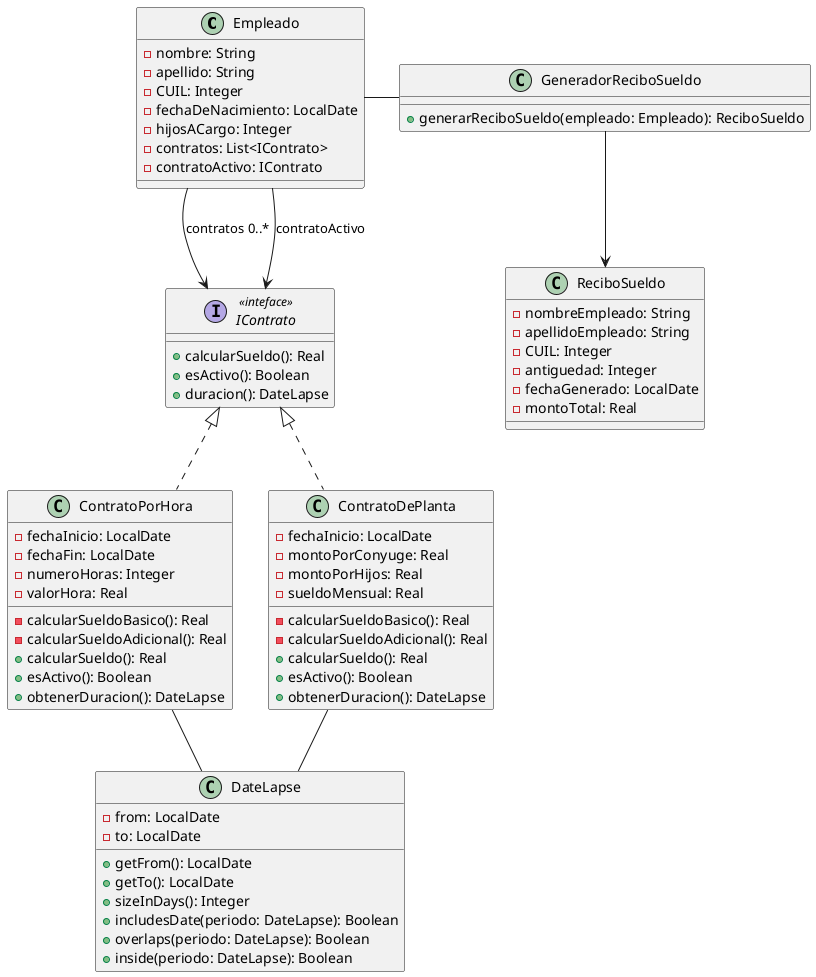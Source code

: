 @startuml

class Empleado {
-nombre: String
-apellido: String
-CUIL: Integer
-fechaDeNacimiento: LocalDate
-hijosACargo: Integer
-contratos: List<IContrato>
-contratoActivo: IContrato
}

interface IContrato <<inteface>> {
+calcularSueldo(): Real
+esActivo(): Boolean
+duracion(): DateLapse
}

class ContratoPorHora {
-fechaInicio: LocalDate
-fechaFin: LocalDate
-numeroHoras: Integer
-valorHora: Real
-calcularSueldoBasico(): Real
-calcularSueldoAdicional(): Real
+calcularSueldo(): Real
+esActivo(): Boolean
+obtenerDuracion(): DateLapse
}

class ContratoDePlanta {
-fechaInicio: LocalDate
-montoPorConyuge: Real
-montoPorHijos: Real
-sueldoMensual: Real
-calcularSueldoBasico(): Real
-calcularSueldoAdicional(): Real
+calcularSueldo(): Real
+esActivo(): Boolean
+obtenerDuracion(): DateLapse
}

class GeneradorReciboSueldo {
+generarReciboSueldo(empleado: Empleado): ReciboSueldo
}

class ReciboSueldo {
-nombreEmpleado: String
-apellidoEmpleado: String
-CUIL: Integer
-antiguedad: Integer
-fechaGenerado: LocalDate
-montoTotal: Real
}

class DateLapse {
-from: LocalDate
-to: LocalDate
+getFrom(): LocalDate
+getTo(): LocalDate
+sizeInDays(): Integer
+includesDate(periodo: DateLapse): Boolean
+overlaps(periodo: DateLapse): Boolean
+inside(periodo: DateLapse): Boolean
}

IContrato <|.. ContratoPorHora
IContrato <|.. ContratoDePlanta

Empleado --> IContrato: contratos 0..*
Empleado --> IContrato: contratoActivo

GeneradorReciboSueldo --> ReciboSueldo

Empleado -right- GeneradorReciboSueldo
ContratoPorHora -- DateLapse
ContratoDePlanta -- DateLapse

@enduml
